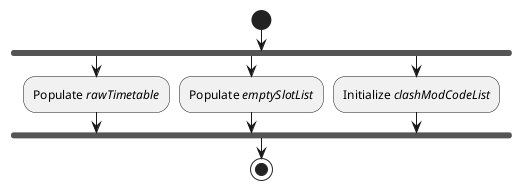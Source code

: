 @startuml
start
fork
:Populate <i>rawTimetable</i>;
fork again
:Populate <i>emptySlotList</i>;
fork again
:Initialize <i>clashModCodeList</i>;
endfork
stop
@enduml 